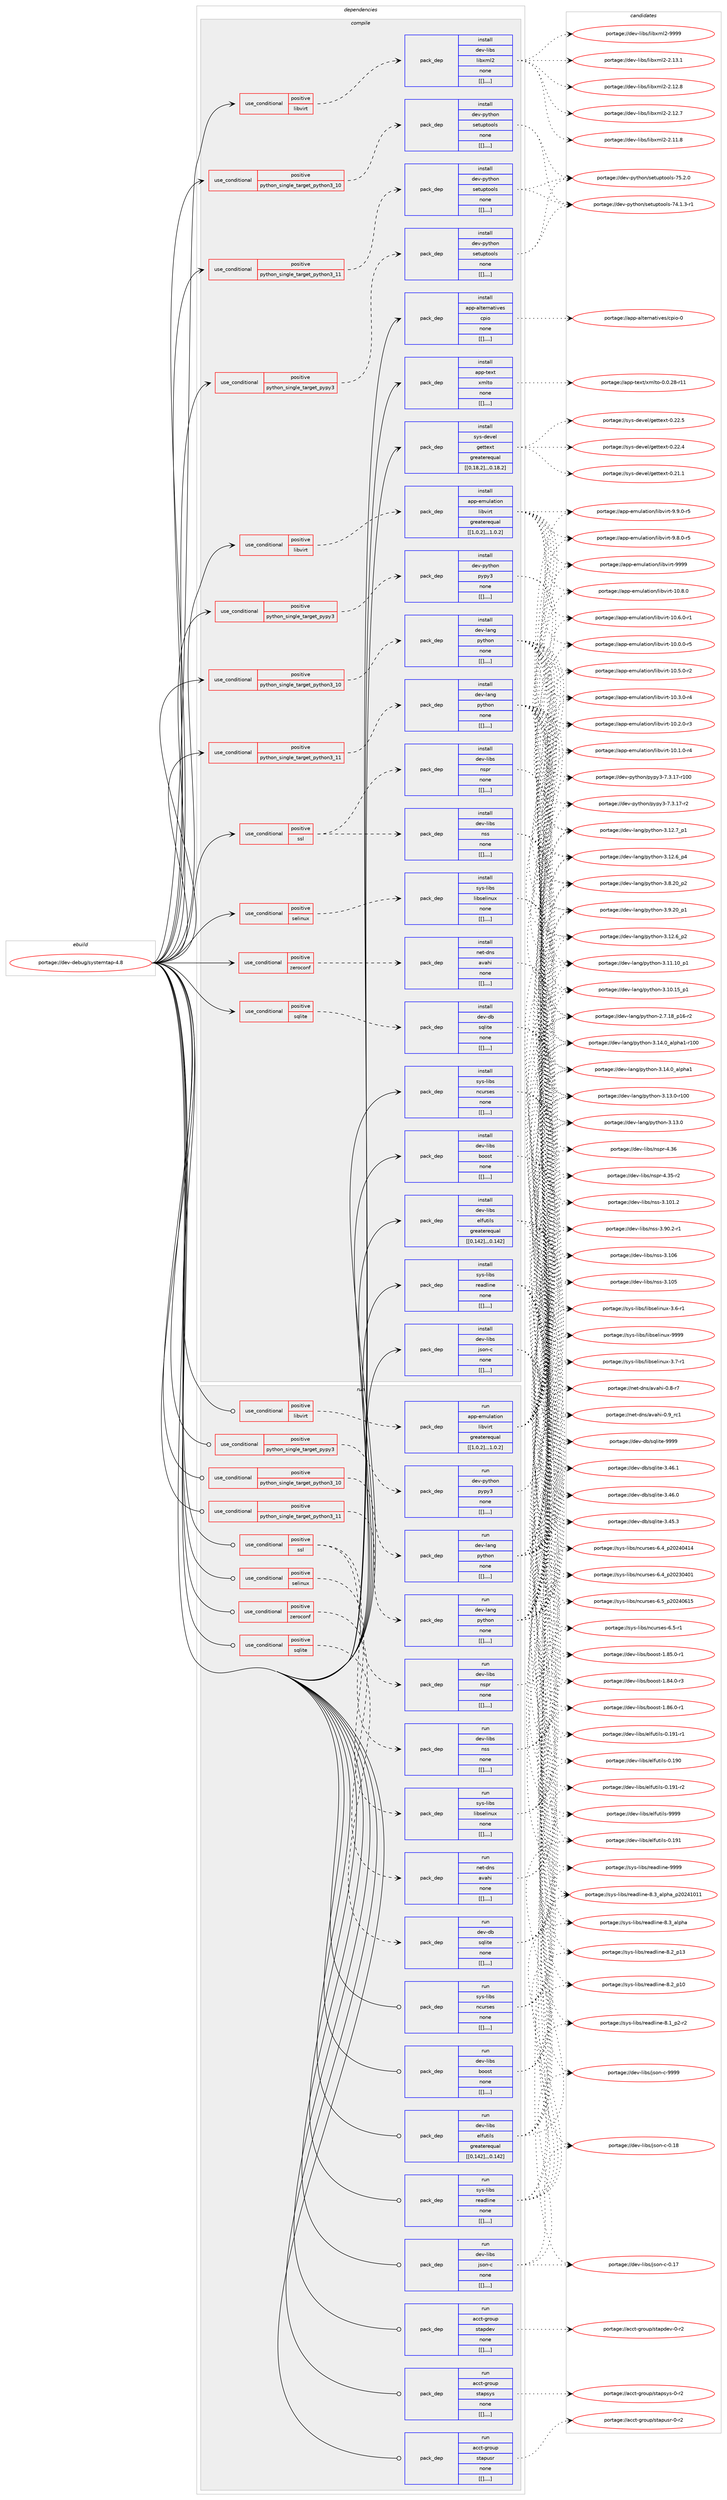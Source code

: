 digraph prolog {

# *************
# Graph options
# *************

newrank=true;
concentrate=true;
compound=true;
graph [rankdir=LR,fontname=Helvetica,fontsize=10,ranksep=1.5];#, ranksep=2.5, nodesep=0.2];
edge  [arrowhead=vee];
node  [fontname=Helvetica,fontsize=10];

# **********
# The ebuild
# **********

subgraph cluster_leftcol {
color=gray;
label=<<i>ebuild</i>>;
id [label="portage://dev-debug/systemtap-4.8", color=red, width=4, href="../dev-debug/systemtap-4.8.svg"];
}

# ****************
# The dependencies
# ****************

subgraph cluster_midcol {
color=gray;
label=<<i>dependencies</i>>;
subgraph cluster_compile {
fillcolor="#eeeeee";
style=filled;
label=<<i>compile</i>>;
subgraph cond20914 {
dependency76376 [label=<<TABLE BORDER="0" CELLBORDER="1" CELLSPACING="0" CELLPADDING="4"><TR><TD ROWSPAN="3" CELLPADDING="10">use_conditional</TD></TR><TR><TD>positive</TD></TR><TR><TD>libvirt</TD></TR></TABLE>>, shape=none, color=red];
subgraph pack54448 {
dependency76399 [label=<<TABLE BORDER="0" CELLBORDER="1" CELLSPACING="0" CELLPADDING="4" WIDTH="220"><TR><TD ROWSPAN="6" CELLPADDING="30">pack_dep</TD></TR><TR><TD WIDTH="110">install</TD></TR><TR><TD>app-emulation</TD></TR><TR><TD>libvirt</TD></TR><TR><TD>greaterequal</TD></TR><TR><TD>[[1,0,2],,,1.0.2]</TD></TR></TABLE>>, shape=none, color=blue];
}
dependency76376:e -> dependency76399:w [weight=20,style="dashed",arrowhead="vee"];
}
id:e -> dependency76376:w [weight=20,style="solid",arrowhead="vee"];
subgraph cond20966 {
dependency76503 [label=<<TABLE BORDER="0" CELLBORDER="1" CELLSPACING="0" CELLPADDING="4"><TR><TD ROWSPAN="3" CELLPADDING="10">use_conditional</TD></TR><TR><TD>positive</TD></TR><TR><TD>libvirt</TD></TR></TABLE>>, shape=none, color=red];
subgraph pack54519 {
dependency76551 [label=<<TABLE BORDER="0" CELLBORDER="1" CELLSPACING="0" CELLPADDING="4" WIDTH="220"><TR><TD ROWSPAN="6" CELLPADDING="30">pack_dep</TD></TR><TR><TD WIDTH="110">install</TD></TR><TR><TD>dev-libs</TD></TR><TR><TD>libxml2</TD></TR><TR><TD>none</TD></TR><TR><TD>[[],,,,]</TD></TR></TABLE>>, shape=none, color=blue];
}
dependency76503:e -> dependency76551:w [weight=20,style="dashed",arrowhead="vee"];
}
id:e -> dependency76503:w [weight=20,style="solid",arrowhead="vee"];
subgraph cond20994 {
dependency76612 [label=<<TABLE BORDER="0" CELLBORDER="1" CELLSPACING="0" CELLPADDING="4"><TR><TD ROWSPAN="3" CELLPADDING="10">use_conditional</TD></TR><TR><TD>positive</TD></TR><TR><TD>python_single_target_pypy3</TD></TR></TABLE>>, shape=none, color=red];
subgraph pack54612 {
dependency76670 [label=<<TABLE BORDER="0" CELLBORDER="1" CELLSPACING="0" CELLPADDING="4" WIDTH="220"><TR><TD ROWSPAN="6" CELLPADDING="30">pack_dep</TD></TR><TR><TD WIDTH="110">install</TD></TR><TR><TD>dev-python</TD></TR><TR><TD>pypy3</TD></TR><TR><TD>none</TD></TR><TR><TD>[[],,,,]</TD></TR></TABLE>>, shape=none, color=blue];
}
dependency76612:e -> dependency76670:w [weight=20,style="dashed",arrowhead="vee"];
}
id:e -> dependency76612:w [weight=20,style="solid",arrowhead="vee"];
subgraph cond21034 {
dependency76708 [label=<<TABLE BORDER="0" CELLBORDER="1" CELLSPACING="0" CELLPADDING="4"><TR><TD ROWSPAN="3" CELLPADDING="10">use_conditional</TD></TR><TR><TD>positive</TD></TR><TR><TD>python_single_target_pypy3</TD></TR></TABLE>>, shape=none, color=red];
subgraph pack54680 {
dependency76774 [label=<<TABLE BORDER="0" CELLBORDER="1" CELLSPACING="0" CELLPADDING="4" WIDTH="220"><TR><TD ROWSPAN="6" CELLPADDING="30">pack_dep</TD></TR><TR><TD WIDTH="110">install</TD></TR><TR><TD>dev-python</TD></TR><TR><TD>setuptools</TD></TR><TR><TD>none</TD></TR><TR><TD>[[],,,,]</TD></TR></TABLE>>, shape=none, color=blue];
}
dependency76708:e -> dependency76774:w [weight=20,style="dashed",arrowhead="vee"];
}
id:e -> dependency76708:w [weight=20,style="solid",arrowhead="vee"];
subgraph cond21065 {
dependency76792 [label=<<TABLE BORDER="0" CELLBORDER="1" CELLSPACING="0" CELLPADDING="4"><TR><TD ROWSPAN="3" CELLPADDING="10">use_conditional</TD></TR><TR><TD>positive</TD></TR><TR><TD>python_single_target_python3_10</TD></TR></TABLE>>, shape=none, color=red];
subgraph pack54702 {
dependency76797 [label=<<TABLE BORDER="0" CELLBORDER="1" CELLSPACING="0" CELLPADDING="4" WIDTH="220"><TR><TD ROWSPAN="6" CELLPADDING="30">pack_dep</TD></TR><TR><TD WIDTH="110">install</TD></TR><TR><TD>dev-lang</TD></TR><TR><TD>python</TD></TR><TR><TD>none</TD></TR><TR><TD>[[],,,,]</TD></TR></TABLE>>, shape=none, color=blue];
}
dependency76792:e -> dependency76797:w [weight=20,style="dashed",arrowhead="vee"];
}
id:e -> dependency76792:w [weight=20,style="solid",arrowhead="vee"];
subgraph cond21073 {
dependency76800 [label=<<TABLE BORDER="0" CELLBORDER="1" CELLSPACING="0" CELLPADDING="4"><TR><TD ROWSPAN="3" CELLPADDING="10">use_conditional</TD></TR><TR><TD>positive</TD></TR><TR><TD>python_single_target_python3_10</TD></TR></TABLE>>, shape=none, color=red];
subgraph pack54710 {
dependency76804 [label=<<TABLE BORDER="0" CELLBORDER="1" CELLSPACING="0" CELLPADDING="4" WIDTH="220"><TR><TD ROWSPAN="6" CELLPADDING="30">pack_dep</TD></TR><TR><TD WIDTH="110">install</TD></TR><TR><TD>dev-python</TD></TR><TR><TD>setuptools</TD></TR><TR><TD>none</TD></TR><TR><TD>[[],,,,]</TD></TR></TABLE>>, shape=none, color=blue];
}
dependency76800:e -> dependency76804:w [weight=20,style="dashed",arrowhead="vee"];
}
id:e -> dependency76800:w [weight=20,style="solid",arrowhead="vee"];
subgraph cond21076 {
dependency76834 [label=<<TABLE BORDER="0" CELLBORDER="1" CELLSPACING="0" CELLPADDING="4"><TR><TD ROWSPAN="3" CELLPADDING="10">use_conditional</TD></TR><TR><TD>positive</TD></TR><TR><TD>python_single_target_python3_11</TD></TR></TABLE>>, shape=none, color=red];
subgraph pack54749 {
dependency76869 [label=<<TABLE BORDER="0" CELLBORDER="1" CELLSPACING="0" CELLPADDING="4" WIDTH="220"><TR><TD ROWSPAN="6" CELLPADDING="30">pack_dep</TD></TR><TR><TD WIDTH="110">install</TD></TR><TR><TD>dev-lang</TD></TR><TR><TD>python</TD></TR><TR><TD>none</TD></TR><TR><TD>[[],,,,]</TD></TR></TABLE>>, shape=none, color=blue];
}
dependency76834:e -> dependency76869:w [weight=20,style="dashed",arrowhead="vee"];
}
id:e -> dependency76834:w [weight=20,style="solid",arrowhead="vee"];
subgraph cond21096 {
dependency76918 [label=<<TABLE BORDER="0" CELLBORDER="1" CELLSPACING="0" CELLPADDING="4"><TR><TD ROWSPAN="3" CELLPADDING="10">use_conditional</TD></TR><TR><TD>positive</TD></TR><TR><TD>python_single_target_python3_11</TD></TR></TABLE>>, shape=none, color=red];
subgraph pack54803 {
dependency76974 [label=<<TABLE BORDER="0" CELLBORDER="1" CELLSPACING="0" CELLPADDING="4" WIDTH="220"><TR><TD ROWSPAN="6" CELLPADDING="30">pack_dep</TD></TR><TR><TD WIDTH="110">install</TD></TR><TR><TD>dev-python</TD></TR><TR><TD>setuptools</TD></TR><TR><TD>none</TD></TR><TR><TD>[[],,,,]</TD></TR></TABLE>>, shape=none, color=blue];
}
dependency76918:e -> dependency76974:w [weight=20,style="dashed",arrowhead="vee"];
}
id:e -> dependency76918:w [weight=20,style="solid",arrowhead="vee"];
subgraph cond21112 {
dependency76978 [label=<<TABLE BORDER="0" CELLBORDER="1" CELLSPACING="0" CELLPADDING="4"><TR><TD ROWSPAN="3" CELLPADDING="10">use_conditional</TD></TR><TR><TD>positive</TD></TR><TR><TD>selinux</TD></TR></TABLE>>, shape=none, color=red];
subgraph pack54861 {
dependency77000 [label=<<TABLE BORDER="0" CELLBORDER="1" CELLSPACING="0" CELLPADDING="4" WIDTH="220"><TR><TD ROWSPAN="6" CELLPADDING="30">pack_dep</TD></TR><TR><TD WIDTH="110">install</TD></TR><TR><TD>sys-libs</TD></TR><TR><TD>libselinux</TD></TR><TR><TD>none</TD></TR><TR><TD>[[],,,,]</TD></TR></TABLE>>, shape=none, color=blue];
}
dependency76978:e -> dependency77000:w [weight=20,style="dashed",arrowhead="vee"];
}
id:e -> dependency76978:w [weight=20,style="solid",arrowhead="vee"];
subgraph cond21123 {
dependency77008 [label=<<TABLE BORDER="0" CELLBORDER="1" CELLSPACING="0" CELLPADDING="4"><TR><TD ROWSPAN="3" CELLPADDING="10">use_conditional</TD></TR><TR><TD>positive</TD></TR><TR><TD>sqlite</TD></TR></TABLE>>, shape=none, color=red];
subgraph pack54869 {
dependency77039 [label=<<TABLE BORDER="0" CELLBORDER="1" CELLSPACING="0" CELLPADDING="4" WIDTH="220"><TR><TD ROWSPAN="6" CELLPADDING="30">pack_dep</TD></TR><TR><TD WIDTH="110">install</TD></TR><TR><TD>dev-db</TD></TR><TR><TD>sqlite</TD></TR><TR><TD>none</TD></TR><TR><TD>[[],,,,]</TD></TR></TABLE>>, shape=none, color=blue];
}
dependency77008:e -> dependency77039:w [weight=20,style="dashed",arrowhead="vee"];
}
id:e -> dependency77008:w [weight=20,style="solid",arrowhead="vee"];
subgraph cond21145 {
dependency77119 [label=<<TABLE BORDER="0" CELLBORDER="1" CELLSPACING="0" CELLPADDING="4"><TR><TD ROWSPAN="3" CELLPADDING="10">use_conditional</TD></TR><TR><TD>positive</TD></TR><TR><TD>ssl</TD></TR></TABLE>>, shape=none, color=red];
subgraph pack54988 {
dependency77178 [label=<<TABLE BORDER="0" CELLBORDER="1" CELLSPACING="0" CELLPADDING="4" WIDTH="220"><TR><TD ROWSPAN="6" CELLPADDING="30">pack_dep</TD></TR><TR><TD WIDTH="110">install</TD></TR><TR><TD>dev-libs</TD></TR><TR><TD>nspr</TD></TR><TR><TD>none</TD></TR><TR><TD>[[],,,,]</TD></TR></TABLE>>, shape=none, color=blue];
}
dependency77119:e -> dependency77178:w [weight=20,style="dashed",arrowhead="vee"];
subgraph pack54997 {
dependency77186 [label=<<TABLE BORDER="0" CELLBORDER="1" CELLSPACING="0" CELLPADDING="4" WIDTH="220"><TR><TD ROWSPAN="6" CELLPADDING="30">pack_dep</TD></TR><TR><TD WIDTH="110">install</TD></TR><TR><TD>dev-libs</TD></TR><TR><TD>nss</TD></TR><TR><TD>none</TD></TR><TR><TD>[[],,,,]</TD></TR></TABLE>>, shape=none, color=blue];
}
dependency77119:e -> dependency77186:w [weight=20,style="dashed",arrowhead="vee"];
}
id:e -> dependency77119:w [weight=20,style="solid",arrowhead="vee"];
subgraph cond21164 {
dependency77189 [label=<<TABLE BORDER="0" CELLBORDER="1" CELLSPACING="0" CELLPADDING="4"><TR><TD ROWSPAN="3" CELLPADDING="10">use_conditional</TD></TR><TR><TD>positive</TD></TR><TR><TD>zeroconf</TD></TR></TABLE>>, shape=none, color=red];
subgraph pack55011 {
dependency77201 [label=<<TABLE BORDER="0" CELLBORDER="1" CELLSPACING="0" CELLPADDING="4" WIDTH="220"><TR><TD ROWSPAN="6" CELLPADDING="30">pack_dep</TD></TR><TR><TD WIDTH="110">install</TD></TR><TR><TD>net-dns</TD></TR><TR><TD>avahi</TD></TR><TR><TD>none</TD></TR><TR><TD>[[],,,,]</TD></TR></TABLE>>, shape=none, color=blue];
}
dependency77189:e -> dependency77201:w [weight=20,style="dashed",arrowhead="vee"];
}
id:e -> dependency77189:w [weight=20,style="solid",arrowhead="vee"];
subgraph pack55023 {
dependency77216 [label=<<TABLE BORDER="0" CELLBORDER="1" CELLSPACING="0" CELLPADDING="4" WIDTH="220"><TR><TD ROWSPAN="6" CELLPADDING="30">pack_dep</TD></TR><TR><TD WIDTH="110">install</TD></TR><TR><TD>app-alternatives</TD></TR><TR><TD>cpio</TD></TR><TR><TD>none</TD></TR><TR><TD>[[],,,,]</TD></TR></TABLE>>, shape=none, color=blue];
}
id:e -> dependency77216:w [weight=20,style="solid",arrowhead="vee"];
subgraph pack55065 {
dependency77276 [label=<<TABLE BORDER="0" CELLBORDER="1" CELLSPACING="0" CELLPADDING="4" WIDTH="220"><TR><TD ROWSPAN="6" CELLPADDING="30">pack_dep</TD></TR><TR><TD WIDTH="110">install</TD></TR><TR><TD>app-text</TD></TR><TR><TD>xmlto</TD></TR><TR><TD>none</TD></TR><TR><TD>[[],,,,]</TD></TR></TABLE>>, shape=none, color=blue];
}
id:e -> dependency77276:w [weight=20,style="solid",arrowhead="vee"];
subgraph pack55099 {
dependency77297 [label=<<TABLE BORDER="0" CELLBORDER="1" CELLSPACING="0" CELLPADDING="4" WIDTH="220"><TR><TD ROWSPAN="6" CELLPADDING="30">pack_dep</TD></TR><TR><TD WIDTH="110">install</TD></TR><TR><TD>dev-libs</TD></TR><TR><TD>boost</TD></TR><TR><TD>none</TD></TR><TR><TD>[[],,,,]</TD></TR></TABLE>>, shape=none, color=blue];
}
id:e -> dependency77297:w [weight=20,style="solid",arrowhead="vee"];
subgraph pack55102 {
dependency77302 [label=<<TABLE BORDER="0" CELLBORDER="1" CELLSPACING="0" CELLPADDING="4" WIDTH="220"><TR><TD ROWSPAN="6" CELLPADDING="30">pack_dep</TD></TR><TR><TD WIDTH="110">install</TD></TR><TR><TD>dev-libs</TD></TR><TR><TD>elfutils</TD></TR><TR><TD>greaterequal</TD></TR><TR><TD>[[0,142],,,0.142]</TD></TR></TABLE>>, shape=none, color=blue];
}
id:e -> dependency77302:w [weight=20,style="solid",arrowhead="vee"];
subgraph pack55111 {
dependency77329 [label=<<TABLE BORDER="0" CELLBORDER="1" CELLSPACING="0" CELLPADDING="4" WIDTH="220"><TR><TD ROWSPAN="6" CELLPADDING="30">pack_dep</TD></TR><TR><TD WIDTH="110">install</TD></TR><TR><TD>dev-libs</TD></TR><TR><TD>json-c</TD></TR><TR><TD>none</TD></TR><TR><TD>[[],,,,]</TD></TR></TABLE>>, shape=none, color=blue];
}
id:e -> dependency77329:w [weight=20,style="solid",arrowhead="vee"];
subgraph pack55124 {
dependency77333 [label=<<TABLE BORDER="0" CELLBORDER="1" CELLSPACING="0" CELLPADDING="4" WIDTH="220"><TR><TD ROWSPAN="6" CELLPADDING="30">pack_dep</TD></TR><TR><TD WIDTH="110">install</TD></TR><TR><TD>sys-devel</TD></TR><TR><TD>gettext</TD></TR><TR><TD>greaterequal</TD></TR><TR><TD>[[0,18,2],,,0.18.2]</TD></TR></TABLE>>, shape=none, color=blue];
}
id:e -> dependency77333:w [weight=20,style="solid",arrowhead="vee"];
subgraph pack55157 {
dependency77383 [label=<<TABLE BORDER="0" CELLBORDER="1" CELLSPACING="0" CELLPADDING="4" WIDTH="220"><TR><TD ROWSPAN="6" CELLPADDING="30">pack_dep</TD></TR><TR><TD WIDTH="110">install</TD></TR><TR><TD>sys-libs</TD></TR><TR><TD>ncurses</TD></TR><TR><TD>none</TD></TR><TR><TD>[[],,,,]</TD></TR></TABLE>>, shape=none, color=blue];
}
id:e -> dependency77383:w [weight=20,style="solid",arrowhead="vee"];
subgraph pack55190 {
dependency77427 [label=<<TABLE BORDER="0" CELLBORDER="1" CELLSPACING="0" CELLPADDING="4" WIDTH="220"><TR><TD ROWSPAN="6" CELLPADDING="30">pack_dep</TD></TR><TR><TD WIDTH="110">install</TD></TR><TR><TD>sys-libs</TD></TR><TR><TD>readline</TD></TR><TR><TD>none</TD></TR><TR><TD>[[],,,,]</TD></TR></TABLE>>, shape=none, color=blue];
}
id:e -> dependency77427:w [weight=20,style="solid",arrowhead="vee"];
}
subgraph cluster_compileandrun {
fillcolor="#eeeeee";
style=filled;
label=<<i>compile and run</i>>;
}
subgraph cluster_run {
fillcolor="#eeeeee";
style=filled;
label=<<i>run</i>>;
subgraph cond21211 {
dependency77433 [label=<<TABLE BORDER="0" CELLBORDER="1" CELLSPACING="0" CELLPADDING="4"><TR><TD ROWSPAN="3" CELLPADDING="10">use_conditional</TD></TR><TR><TD>positive</TD></TR><TR><TD>libvirt</TD></TR></TABLE>>, shape=none, color=red];
subgraph pack55210 {
dependency77453 [label=<<TABLE BORDER="0" CELLBORDER="1" CELLSPACING="0" CELLPADDING="4" WIDTH="220"><TR><TD ROWSPAN="6" CELLPADDING="30">pack_dep</TD></TR><TR><TD WIDTH="110">run</TD></TR><TR><TD>app-emulation</TD></TR><TR><TD>libvirt</TD></TR><TR><TD>greaterequal</TD></TR><TR><TD>[[1,0,2],,,1.0.2]</TD></TR></TABLE>>, shape=none, color=blue];
}
dependency77433:e -> dependency77453:w [weight=20,style="dashed",arrowhead="vee"];
}
id:e -> dependency77433:w [weight=20,style="solid",arrowhead="odot"];
subgraph cond21232 {
dependency77531 [label=<<TABLE BORDER="0" CELLBORDER="1" CELLSPACING="0" CELLPADDING="4"><TR><TD ROWSPAN="3" CELLPADDING="10">use_conditional</TD></TR><TR><TD>positive</TD></TR><TR><TD>python_single_target_pypy3</TD></TR></TABLE>>, shape=none, color=red];
subgraph pack55276 {
dependency77544 [label=<<TABLE BORDER="0" CELLBORDER="1" CELLSPACING="0" CELLPADDING="4" WIDTH="220"><TR><TD ROWSPAN="6" CELLPADDING="30">pack_dep</TD></TR><TR><TD WIDTH="110">run</TD></TR><TR><TD>dev-python</TD></TR><TR><TD>pypy3</TD></TR><TR><TD>none</TD></TR><TR><TD>[[],,,,]</TD></TR></TABLE>>, shape=none, color=blue];
}
dependency77531:e -> dependency77544:w [weight=20,style="dashed",arrowhead="vee"];
}
id:e -> dependency77531:w [weight=20,style="solid",arrowhead="odot"];
subgraph cond21252 {
dependency77579 [label=<<TABLE BORDER="0" CELLBORDER="1" CELLSPACING="0" CELLPADDING="4"><TR><TD ROWSPAN="3" CELLPADDING="10">use_conditional</TD></TR><TR><TD>positive</TD></TR><TR><TD>python_single_target_python3_10</TD></TR></TABLE>>, shape=none, color=red];
subgraph pack55302 {
dependency77593 [label=<<TABLE BORDER="0" CELLBORDER="1" CELLSPACING="0" CELLPADDING="4" WIDTH="220"><TR><TD ROWSPAN="6" CELLPADDING="30">pack_dep</TD></TR><TR><TD WIDTH="110">run</TD></TR><TR><TD>dev-lang</TD></TR><TR><TD>python</TD></TR><TR><TD>none</TD></TR><TR><TD>[[],,,,]</TD></TR></TABLE>>, shape=none, color=blue];
}
dependency77579:e -> dependency77593:w [weight=20,style="dashed",arrowhead="vee"];
}
id:e -> dependency77579:w [weight=20,style="solid",arrowhead="odot"];
subgraph cond21260 {
dependency77648 [label=<<TABLE BORDER="0" CELLBORDER="1" CELLSPACING="0" CELLPADDING="4"><TR><TD ROWSPAN="3" CELLPADDING="10">use_conditional</TD></TR><TR><TD>positive</TD></TR><TR><TD>python_single_target_python3_11</TD></TR></TABLE>>, shape=none, color=red];
subgraph pack55351 {
dependency77652 [label=<<TABLE BORDER="0" CELLBORDER="1" CELLSPACING="0" CELLPADDING="4" WIDTH="220"><TR><TD ROWSPAN="6" CELLPADDING="30">pack_dep</TD></TR><TR><TD WIDTH="110">run</TD></TR><TR><TD>dev-lang</TD></TR><TR><TD>python</TD></TR><TR><TD>none</TD></TR><TR><TD>[[],,,,]</TD></TR></TABLE>>, shape=none, color=blue];
}
dependency77648:e -> dependency77652:w [weight=20,style="dashed",arrowhead="vee"];
}
id:e -> dependency77648:w [weight=20,style="solid",arrowhead="odot"];
subgraph cond21289 {
dependency77669 [label=<<TABLE BORDER="0" CELLBORDER="1" CELLSPACING="0" CELLPADDING="4"><TR><TD ROWSPAN="3" CELLPADDING="10">use_conditional</TD></TR><TR><TD>positive</TD></TR><TR><TD>selinux</TD></TR></TABLE>>, shape=none, color=red];
subgraph pack55406 {
dependency77746 [label=<<TABLE BORDER="0" CELLBORDER="1" CELLSPACING="0" CELLPADDING="4" WIDTH="220"><TR><TD ROWSPAN="6" CELLPADDING="30">pack_dep</TD></TR><TR><TD WIDTH="110">run</TD></TR><TR><TD>sys-libs</TD></TR><TR><TD>libselinux</TD></TR><TR><TD>none</TD></TR><TR><TD>[[],,,,]</TD></TR></TABLE>>, shape=none, color=blue];
}
dependency77669:e -> dependency77746:w [weight=20,style="dashed",arrowhead="vee"];
}
id:e -> dependency77669:w [weight=20,style="solid",arrowhead="odot"];
subgraph cond21318 {
dependency77773 [label=<<TABLE BORDER="0" CELLBORDER="1" CELLSPACING="0" CELLPADDING="4"><TR><TD ROWSPAN="3" CELLPADDING="10">use_conditional</TD></TR><TR><TD>positive</TD></TR><TR><TD>sqlite</TD></TR></TABLE>>, shape=none, color=red];
subgraph pack55435 {
dependency77866 [label=<<TABLE BORDER="0" CELLBORDER="1" CELLSPACING="0" CELLPADDING="4" WIDTH="220"><TR><TD ROWSPAN="6" CELLPADDING="30">pack_dep</TD></TR><TR><TD WIDTH="110">run</TD></TR><TR><TD>dev-db</TD></TR><TR><TD>sqlite</TD></TR><TR><TD>none</TD></TR><TR><TD>[[],,,,]</TD></TR></TABLE>>, shape=none, color=blue];
}
dependency77773:e -> dependency77866:w [weight=20,style="dashed",arrowhead="vee"];
}
id:e -> dependency77773:w [weight=20,style="solid",arrowhead="odot"];
subgraph cond21351 {
dependency77917 [label=<<TABLE BORDER="0" CELLBORDER="1" CELLSPACING="0" CELLPADDING="4"><TR><TD ROWSPAN="3" CELLPADDING="10">use_conditional</TD></TR><TR><TD>positive</TD></TR><TR><TD>ssl</TD></TR></TABLE>>, shape=none, color=red];
subgraph pack55543 {
dependency77920 [label=<<TABLE BORDER="0" CELLBORDER="1" CELLSPACING="0" CELLPADDING="4" WIDTH="220"><TR><TD ROWSPAN="6" CELLPADDING="30">pack_dep</TD></TR><TR><TD WIDTH="110">run</TD></TR><TR><TD>dev-libs</TD></TR><TR><TD>nspr</TD></TR><TR><TD>none</TD></TR><TR><TD>[[],,,,]</TD></TR></TABLE>>, shape=none, color=blue];
}
dependency77917:e -> dependency77920:w [weight=20,style="dashed",arrowhead="vee"];
subgraph pack55544 {
dependency77981 [label=<<TABLE BORDER="0" CELLBORDER="1" CELLSPACING="0" CELLPADDING="4" WIDTH="220"><TR><TD ROWSPAN="6" CELLPADDING="30">pack_dep</TD></TR><TR><TD WIDTH="110">run</TD></TR><TR><TD>dev-libs</TD></TR><TR><TD>nss</TD></TR><TR><TD>none</TD></TR><TR><TD>[[],,,,]</TD></TR></TABLE>>, shape=none, color=blue];
}
dependency77917:e -> dependency77981:w [weight=20,style="dashed",arrowhead="vee"];
}
id:e -> dependency77917:w [weight=20,style="solid",arrowhead="odot"];
subgraph cond21381 {
dependency78011 [label=<<TABLE BORDER="0" CELLBORDER="1" CELLSPACING="0" CELLPADDING="4"><TR><TD ROWSPAN="3" CELLPADDING="10">use_conditional</TD></TR><TR><TD>positive</TD></TR><TR><TD>zeroconf</TD></TR></TABLE>>, shape=none, color=red];
subgraph pack55604 {
dependency78013 [label=<<TABLE BORDER="0" CELLBORDER="1" CELLSPACING="0" CELLPADDING="4" WIDTH="220"><TR><TD ROWSPAN="6" CELLPADDING="30">pack_dep</TD></TR><TR><TD WIDTH="110">run</TD></TR><TR><TD>net-dns</TD></TR><TR><TD>avahi</TD></TR><TR><TD>none</TD></TR><TR><TD>[[],,,,]</TD></TR></TABLE>>, shape=none, color=blue];
}
dependency78011:e -> dependency78013:w [weight=20,style="dashed",arrowhead="vee"];
}
id:e -> dependency78011:w [weight=20,style="solid",arrowhead="odot"];
subgraph pack55687 {
dependency78134 [label=<<TABLE BORDER="0" CELLBORDER="1" CELLSPACING="0" CELLPADDING="4" WIDTH="220"><TR><TD ROWSPAN="6" CELLPADDING="30">pack_dep</TD></TR><TR><TD WIDTH="110">run</TD></TR><TR><TD>acct-group</TD></TR><TR><TD>stapdev</TD></TR><TR><TD>none</TD></TR><TR><TD>[[],,,,]</TD></TR></TABLE>>, shape=none, color=blue];
}
id:e -> dependency78134:w [weight=20,style="solid",arrowhead="odot"];
subgraph pack55731 {
dependency78202 [label=<<TABLE BORDER="0" CELLBORDER="1" CELLSPACING="0" CELLPADDING="4" WIDTH="220"><TR><TD ROWSPAN="6" CELLPADDING="30">pack_dep</TD></TR><TR><TD WIDTH="110">run</TD></TR><TR><TD>acct-group</TD></TR><TR><TD>stapsys</TD></TR><TR><TD>none</TD></TR><TR><TD>[[],,,,]</TD></TR></TABLE>>, shape=none, color=blue];
}
id:e -> dependency78202:w [weight=20,style="solid",arrowhead="odot"];
subgraph pack55775 {
dependency78244 [label=<<TABLE BORDER="0" CELLBORDER="1" CELLSPACING="0" CELLPADDING="4" WIDTH="220"><TR><TD ROWSPAN="6" CELLPADDING="30">pack_dep</TD></TR><TR><TD WIDTH="110">run</TD></TR><TR><TD>acct-group</TD></TR><TR><TD>stapusr</TD></TR><TR><TD>none</TD></TR><TR><TD>[[],,,,]</TD></TR></TABLE>>, shape=none, color=blue];
}
id:e -> dependency78244:w [weight=20,style="solid",arrowhead="odot"];
subgraph pack55799 {
dependency78262 [label=<<TABLE BORDER="0" CELLBORDER="1" CELLSPACING="0" CELLPADDING="4" WIDTH="220"><TR><TD ROWSPAN="6" CELLPADDING="30">pack_dep</TD></TR><TR><TD WIDTH="110">run</TD></TR><TR><TD>dev-libs</TD></TR><TR><TD>boost</TD></TR><TR><TD>none</TD></TR><TR><TD>[[],,,,]</TD></TR></TABLE>>, shape=none, color=blue];
}
id:e -> dependency78262:w [weight=20,style="solid",arrowhead="odot"];
subgraph pack55813 {
dependency78276 [label=<<TABLE BORDER="0" CELLBORDER="1" CELLSPACING="0" CELLPADDING="4" WIDTH="220"><TR><TD ROWSPAN="6" CELLPADDING="30">pack_dep</TD></TR><TR><TD WIDTH="110">run</TD></TR><TR><TD>dev-libs</TD></TR><TR><TD>elfutils</TD></TR><TR><TD>greaterequal</TD></TR><TR><TD>[[0,142],,,0.142]</TD></TR></TABLE>>, shape=none, color=blue];
}
id:e -> dependency78276:w [weight=20,style="solid",arrowhead="odot"];
subgraph pack55922 {
dependency78396 [label=<<TABLE BORDER="0" CELLBORDER="1" CELLSPACING="0" CELLPADDING="4" WIDTH="220"><TR><TD ROWSPAN="6" CELLPADDING="30">pack_dep</TD></TR><TR><TD WIDTH="110">run</TD></TR><TR><TD>dev-libs</TD></TR><TR><TD>json-c</TD></TR><TR><TD>none</TD></TR><TR><TD>[[],,,,]</TD></TR></TABLE>>, shape=none, color=blue];
}
id:e -> dependency78396:w [weight=20,style="solid",arrowhead="odot"];
subgraph pack55935 {
dependency78414 [label=<<TABLE BORDER="0" CELLBORDER="1" CELLSPACING="0" CELLPADDING="4" WIDTH="220"><TR><TD ROWSPAN="6" CELLPADDING="30">pack_dep</TD></TR><TR><TD WIDTH="110">run</TD></TR><TR><TD>sys-libs</TD></TR><TR><TD>ncurses</TD></TR><TR><TD>none</TD></TR><TR><TD>[[],,,,]</TD></TR></TABLE>>, shape=none, color=blue];
}
id:e -> dependency78414:w [weight=20,style="solid",arrowhead="odot"];
subgraph pack55952 {
dependency78439 [label=<<TABLE BORDER="0" CELLBORDER="1" CELLSPACING="0" CELLPADDING="4" WIDTH="220"><TR><TD ROWSPAN="6" CELLPADDING="30">pack_dep</TD></TR><TR><TD WIDTH="110">run</TD></TR><TR><TD>sys-libs</TD></TR><TR><TD>readline</TD></TR><TR><TD>none</TD></TR><TR><TD>[[],,,,]</TD></TR></TABLE>>, shape=none, color=blue];
}
id:e -> dependency78439:w [weight=20,style="solid",arrowhead="odot"];
}
}

# **************
# The candidates
# **************

subgraph cluster_choices {
rank=same;
color=gray;
label=<<i>candidates</i>>;

subgraph choice55324 {
color=black;
nodesep=1;
choice97112112451011091171089711610511111047108105981181051141164557575757 [label="portage://app-emulation/libvirt-9999", color=red, width=4,href="../app-emulation/libvirt-9999.svg"];
choice971121124510110911710897116105111110471081059811810511411645494846564648 [label="portage://app-emulation/libvirt-10.8.0", color=red, width=4,href="../app-emulation/libvirt-10.8.0.svg"];
choice9711211245101109117108971161051111104710810598118105114116454948465446484511449 [label="portage://app-emulation/libvirt-10.6.0-r1", color=red, width=4,href="../app-emulation/libvirt-10.6.0-r1.svg"];
choice9711211245101109117108971161051111104710810598118105114116454948465346484511450 [label="portage://app-emulation/libvirt-10.5.0-r2", color=red, width=4,href="../app-emulation/libvirt-10.5.0-r2.svg"];
choice9711211245101109117108971161051111104710810598118105114116454948465146484511452 [label="portage://app-emulation/libvirt-10.3.0-r4", color=red, width=4,href="../app-emulation/libvirt-10.3.0-r4.svg"];
choice9711211245101109117108971161051111104710810598118105114116454948465046484511451 [label="portage://app-emulation/libvirt-10.2.0-r3", color=red, width=4,href="../app-emulation/libvirt-10.2.0-r3.svg"];
choice9711211245101109117108971161051111104710810598118105114116454948464946484511452 [label="portage://app-emulation/libvirt-10.1.0-r4", color=red, width=4,href="../app-emulation/libvirt-10.1.0-r4.svg"];
choice9711211245101109117108971161051111104710810598118105114116454948464846484511453 [label="portage://app-emulation/libvirt-10.0.0-r5", color=red, width=4,href="../app-emulation/libvirt-10.0.0-r5.svg"];
choice97112112451011091171089711610511111047108105981181051141164557465746484511453 [label="portage://app-emulation/libvirt-9.9.0-r5", color=red, width=4,href="../app-emulation/libvirt-9.9.0-r5.svg"];
choice97112112451011091171089711610511111047108105981181051141164557465646484511453 [label="portage://app-emulation/libvirt-9.8.0-r5", color=red, width=4,href="../app-emulation/libvirt-9.8.0-r5.svg"];
dependency76399:e -> choice97112112451011091171089711610511111047108105981181051141164557575757:w [style=dotted,weight="100"];
dependency76399:e -> choice971121124510110911710897116105111110471081059811810511411645494846564648:w [style=dotted,weight="100"];
dependency76399:e -> choice9711211245101109117108971161051111104710810598118105114116454948465446484511449:w [style=dotted,weight="100"];
dependency76399:e -> choice9711211245101109117108971161051111104710810598118105114116454948465346484511450:w [style=dotted,weight="100"];
dependency76399:e -> choice9711211245101109117108971161051111104710810598118105114116454948465146484511452:w [style=dotted,weight="100"];
dependency76399:e -> choice9711211245101109117108971161051111104710810598118105114116454948465046484511451:w [style=dotted,weight="100"];
dependency76399:e -> choice9711211245101109117108971161051111104710810598118105114116454948464946484511452:w [style=dotted,weight="100"];
dependency76399:e -> choice9711211245101109117108971161051111104710810598118105114116454948464846484511453:w [style=dotted,weight="100"];
dependency76399:e -> choice97112112451011091171089711610511111047108105981181051141164557465746484511453:w [style=dotted,weight="100"];
dependency76399:e -> choice97112112451011091171089711610511111047108105981181051141164557465646484511453:w [style=dotted,weight="100"];
}
subgraph choice55368 {
color=black;
nodesep=1;
choice10010111845108105981154710810598120109108504557575757 [label="portage://dev-libs/libxml2-9999", color=red, width=4,href="../dev-libs/libxml2-9999.svg"];
choice100101118451081059811547108105981201091085045504649514649 [label="portage://dev-libs/libxml2-2.13.1", color=red, width=4,href="../dev-libs/libxml2-2.13.1.svg"];
choice100101118451081059811547108105981201091085045504649504656 [label="portage://dev-libs/libxml2-2.12.8", color=red, width=4,href="../dev-libs/libxml2-2.12.8.svg"];
choice100101118451081059811547108105981201091085045504649504655 [label="portage://dev-libs/libxml2-2.12.7", color=red, width=4,href="../dev-libs/libxml2-2.12.7.svg"];
choice100101118451081059811547108105981201091085045504649494656 [label="portage://dev-libs/libxml2-2.11.8", color=red, width=4,href="../dev-libs/libxml2-2.11.8.svg"];
dependency76551:e -> choice10010111845108105981154710810598120109108504557575757:w [style=dotted,weight="100"];
dependency76551:e -> choice100101118451081059811547108105981201091085045504649514649:w [style=dotted,weight="100"];
dependency76551:e -> choice100101118451081059811547108105981201091085045504649504656:w [style=dotted,weight="100"];
dependency76551:e -> choice100101118451081059811547108105981201091085045504649504655:w [style=dotted,weight="100"];
dependency76551:e -> choice100101118451081059811547108105981201091085045504649494656:w [style=dotted,weight="100"];
}
subgraph choice55399 {
color=black;
nodesep=1;
choice100101118451121211161041111104711212111212151455546514649554511450 [label="portage://dev-python/pypy3-7.3.17-r2", color=red, width=4,href="../dev-python/pypy3-7.3.17-r2.svg"];
choice1001011184511212111610411111047112121112121514555465146495545114494848 [label="portage://dev-python/pypy3-7.3.17-r100", color=red, width=4,href="../dev-python/pypy3-7.3.17-r100.svg"];
dependency76670:e -> choice100101118451121211161041111104711212111212151455546514649554511450:w [style=dotted,weight="100"];
dependency76670:e -> choice1001011184511212111610411111047112121112121514555465146495545114494848:w [style=dotted,weight="100"];
}
subgraph choice55415 {
color=black;
nodesep=1;
choice100101118451121211161041111104711510111611711211611111110811545555346504648 [label="portage://dev-python/setuptools-75.2.0", color=red, width=4,href="../dev-python/setuptools-75.2.0.svg"];
choice1001011184511212111610411111047115101116117112116111111108115455552464946514511449 [label="portage://dev-python/setuptools-74.1.3-r1", color=red, width=4,href="../dev-python/setuptools-74.1.3-r1.svg"];
dependency76774:e -> choice100101118451121211161041111104711510111611711211611111110811545555346504648:w [style=dotted,weight="100"];
dependency76774:e -> choice1001011184511212111610411111047115101116117112116111111108115455552464946514511449:w [style=dotted,weight="100"];
}
subgraph choice55438 {
color=black;
nodesep=1;
choice100101118451089711010347112121116104111110455146495246489597108112104974945114494848 [label="portage://dev-lang/python-3.14.0_alpha1-r100", color=red, width=4,href="../dev-lang/python-3.14.0_alpha1-r100.svg"];
choice1001011184510897110103471121211161041111104551464952464895971081121049749 [label="portage://dev-lang/python-3.14.0_alpha1", color=red, width=4,href="../dev-lang/python-3.14.0_alpha1.svg"];
choice1001011184510897110103471121211161041111104551464951464845114494848 [label="portage://dev-lang/python-3.13.0-r100", color=red, width=4,href="../dev-lang/python-3.13.0-r100.svg"];
choice10010111845108971101034711212111610411111045514649514648 [label="portage://dev-lang/python-3.13.0", color=red, width=4,href="../dev-lang/python-3.13.0.svg"];
choice100101118451089711010347112121116104111110455146495046559511249 [label="portage://dev-lang/python-3.12.7_p1", color=red, width=4,href="../dev-lang/python-3.12.7_p1.svg"];
choice100101118451089711010347112121116104111110455146495046549511252 [label="portage://dev-lang/python-3.12.6_p4", color=red, width=4,href="../dev-lang/python-3.12.6_p4.svg"];
choice100101118451089711010347112121116104111110455146495046549511250 [label="portage://dev-lang/python-3.12.6_p2", color=red, width=4,href="../dev-lang/python-3.12.6_p2.svg"];
choice10010111845108971101034711212111610411111045514649494649489511249 [label="portage://dev-lang/python-3.11.10_p1", color=red, width=4,href="../dev-lang/python-3.11.10_p1.svg"];
choice10010111845108971101034711212111610411111045514649484649539511249 [label="portage://dev-lang/python-3.10.15_p1", color=red, width=4,href="../dev-lang/python-3.10.15_p1.svg"];
choice100101118451089711010347112121116104111110455146574650489511249 [label="portage://dev-lang/python-3.9.20_p1", color=red, width=4,href="../dev-lang/python-3.9.20_p1.svg"];
choice100101118451089711010347112121116104111110455146564650489511250 [label="portage://dev-lang/python-3.8.20_p2", color=red, width=4,href="../dev-lang/python-3.8.20_p2.svg"];
choice100101118451089711010347112121116104111110455046554649569511249544511450 [label="portage://dev-lang/python-2.7.18_p16-r2", color=red, width=4,href="../dev-lang/python-2.7.18_p16-r2.svg"];
dependency76797:e -> choice100101118451089711010347112121116104111110455146495246489597108112104974945114494848:w [style=dotted,weight="100"];
dependency76797:e -> choice1001011184510897110103471121211161041111104551464952464895971081121049749:w [style=dotted,weight="100"];
dependency76797:e -> choice1001011184510897110103471121211161041111104551464951464845114494848:w [style=dotted,weight="100"];
dependency76797:e -> choice10010111845108971101034711212111610411111045514649514648:w [style=dotted,weight="100"];
dependency76797:e -> choice100101118451089711010347112121116104111110455146495046559511249:w [style=dotted,weight="100"];
dependency76797:e -> choice100101118451089711010347112121116104111110455146495046549511252:w [style=dotted,weight="100"];
dependency76797:e -> choice100101118451089711010347112121116104111110455146495046549511250:w [style=dotted,weight="100"];
dependency76797:e -> choice10010111845108971101034711212111610411111045514649494649489511249:w [style=dotted,weight="100"];
dependency76797:e -> choice10010111845108971101034711212111610411111045514649484649539511249:w [style=dotted,weight="100"];
dependency76797:e -> choice100101118451089711010347112121116104111110455146574650489511249:w [style=dotted,weight="100"];
dependency76797:e -> choice100101118451089711010347112121116104111110455146564650489511250:w [style=dotted,weight="100"];
dependency76797:e -> choice100101118451089711010347112121116104111110455046554649569511249544511450:w [style=dotted,weight="100"];
}
subgraph choice55458 {
color=black;
nodesep=1;
choice100101118451121211161041111104711510111611711211611111110811545555346504648 [label="portage://dev-python/setuptools-75.2.0", color=red, width=4,href="../dev-python/setuptools-75.2.0.svg"];
choice1001011184511212111610411111047115101116117112116111111108115455552464946514511449 [label="portage://dev-python/setuptools-74.1.3-r1", color=red, width=4,href="../dev-python/setuptools-74.1.3-r1.svg"];
dependency76804:e -> choice100101118451121211161041111104711510111611711211611111110811545555346504648:w [style=dotted,weight="100"];
dependency76804:e -> choice1001011184511212111610411111047115101116117112116111111108115455552464946514511449:w [style=dotted,weight="100"];
}
subgraph choice55463 {
color=black;
nodesep=1;
choice100101118451089711010347112121116104111110455146495246489597108112104974945114494848 [label="portage://dev-lang/python-3.14.0_alpha1-r100", color=red, width=4,href="../dev-lang/python-3.14.0_alpha1-r100.svg"];
choice1001011184510897110103471121211161041111104551464952464895971081121049749 [label="portage://dev-lang/python-3.14.0_alpha1", color=red, width=4,href="../dev-lang/python-3.14.0_alpha1.svg"];
choice1001011184510897110103471121211161041111104551464951464845114494848 [label="portage://dev-lang/python-3.13.0-r100", color=red, width=4,href="../dev-lang/python-3.13.0-r100.svg"];
choice10010111845108971101034711212111610411111045514649514648 [label="portage://dev-lang/python-3.13.0", color=red, width=4,href="../dev-lang/python-3.13.0.svg"];
choice100101118451089711010347112121116104111110455146495046559511249 [label="portage://dev-lang/python-3.12.7_p1", color=red, width=4,href="../dev-lang/python-3.12.7_p1.svg"];
choice100101118451089711010347112121116104111110455146495046549511252 [label="portage://dev-lang/python-3.12.6_p4", color=red, width=4,href="../dev-lang/python-3.12.6_p4.svg"];
choice100101118451089711010347112121116104111110455146495046549511250 [label="portage://dev-lang/python-3.12.6_p2", color=red, width=4,href="../dev-lang/python-3.12.6_p2.svg"];
choice10010111845108971101034711212111610411111045514649494649489511249 [label="portage://dev-lang/python-3.11.10_p1", color=red, width=4,href="../dev-lang/python-3.11.10_p1.svg"];
choice10010111845108971101034711212111610411111045514649484649539511249 [label="portage://dev-lang/python-3.10.15_p1", color=red, width=4,href="../dev-lang/python-3.10.15_p1.svg"];
choice100101118451089711010347112121116104111110455146574650489511249 [label="portage://dev-lang/python-3.9.20_p1", color=red, width=4,href="../dev-lang/python-3.9.20_p1.svg"];
choice100101118451089711010347112121116104111110455146564650489511250 [label="portage://dev-lang/python-3.8.20_p2", color=red, width=4,href="../dev-lang/python-3.8.20_p2.svg"];
choice100101118451089711010347112121116104111110455046554649569511249544511450 [label="portage://dev-lang/python-2.7.18_p16-r2", color=red, width=4,href="../dev-lang/python-2.7.18_p16-r2.svg"];
dependency76869:e -> choice100101118451089711010347112121116104111110455146495246489597108112104974945114494848:w [style=dotted,weight="100"];
dependency76869:e -> choice1001011184510897110103471121211161041111104551464952464895971081121049749:w [style=dotted,weight="100"];
dependency76869:e -> choice1001011184510897110103471121211161041111104551464951464845114494848:w [style=dotted,weight="100"];
dependency76869:e -> choice10010111845108971101034711212111610411111045514649514648:w [style=dotted,weight="100"];
dependency76869:e -> choice100101118451089711010347112121116104111110455146495046559511249:w [style=dotted,weight="100"];
dependency76869:e -> choice100101118451089711010347112121116104111110455146495046549511252:w [style=dotted,weight="100"];
dependency76869:e -> choice100101118451089711010347112121116104111110455146495046549511250:w [style=dotted,weight="100"];
dependency76869:e -> choice10010111845108971101034711212111610411111045514649494649489511249:w [style=dotted,weight="100"];
dependency76869:e -> choice10010111845108971101034711212111610411111045514649484649539511249:w [style=dotted,weight="100"];
dependency76869:e -> choice100101118451089711010347112121116104111110455146574650489511249:w [style=dotted,weight="100"];
dependency76869:e -> choice100101118451089711010347112121116104111110455146564650489511250:w [style=dotted,weight="100"];
dependency76869:e -> choice100101118451089711010347112121116104111110455046554649569511249544511450:w [style=dotted,weight="100"];
}
subgraph choice55493 {
color=black;
nodesep=1;
choice100101118451121211161041111104711510111611711211611111110811545555346504648 [label="portage://dev-python/setuptools-75.2.0", color=red, width=4,href="../dev-python/setuptools-75.2.0.svg"];
choice1001011184511212111610411111047115101116117112116111111108115455552464946514511449 [label="portage://dev-python/setuptools-74.1.3-r1", color=red, width=4,href="../dev-python/setuptools-74.1.3-r1.svg"];
dependency76974:e -> choice100101118451121211161041111104711510111611711211611111110811545555346504648:w [style=dotted,weight="100"];
dependency76974:e -> choice1001011184511212111610411111047115101116117112116111111108115455552464946514511449:w [style=dotted,weight="100"];
}
subgraph choice55517 {
color=black;
nodesep=1;
choice115121115451081059811547108105981151011081051101171204557575757 [label="portage://sys-libs/libselinux-9999", color=red, width=4,href="../sys-libs/libselinux-9999.svg"];
choice11512111545108105981154710810598115101108105110117120455146554511449 [label="portage://sys-libs/libselinux-3.7-r1", color=red, width=4,href="../sys-libs/libselinux-3.7-r1.svg"];
choice11512111545108105981154710810598115101108105110117120455146544511449 [label="portage://sys-libs/libselinux-3.6-r1", color=red, width=4,href="../sys-libs/libselinux-3.6-r1.svg"];
dependency77000:e -> choice115121115451081059811547108105981151011081051101171204557575757:w [style=dotted,weight="100"];
dependency77000:e -> choice11512111545108105981154710810598115101108105110117120455146554511449:w [style=dotted,weight="100"];
dependency77000:e -> choice11512111545108105981154710810598115101108105110117120455146544511449:w [style=dotted,weight="100"];
}
subgraph choice55524 {
color=black;
nodesep=1;
choice1001011184510098471151131081051161014557575757 [label="portage://dev-db/sqlite-9999", color=red, width=4,href="../dev-db/sqlite-9999.svg"];
choice10010111845100984711511310810511610145514652544649 [label="portage://dev-db/sqlite-3.46.1", color=red, width=4,href="../dev-db/sqlite-3.46.1.svg"];
choice10010111845100984711511310810511610145514652544648 [label="portage://dev-db/sqlite-3.46.0", color=red, width=4,href="../dev-db/sqlite-3.46.0.svg"];
choice10010111845100984711511310810511610145514652534651 [label="portage://dev-db/sqlite-3.45.3", color=red, width=4,href="../dev-db/sqlite-3.45.3.svg"];
dependency77039:e -> choice1001011184510098471151131081051161014557575757:w [style=dotted,weight="100"];
dependency77039:e -> choice10010111845100984711511310810511610145514652544649:w [style=dotted,weight="100"];
dependency77039:e -> choice10010111845100984711511310810511610145514652544648:w [style=dotted,weight="100"];
dependency77039:e -> choice10010111845100984711511310810511610145514652534651:w [style=dotted,weight="100"];
}
subgraph choice55538 {
color=black;
nodesep=1;
choice1001011184510810598115471101151121144552465154 [label="portage://dev-libs/nspr-4.36", color=red, width=4,href="../dev-libs/nspr-4.36.svg"];
choice10010111845108105981154711011511211445524651534511450 [label="portage://dev-libs/nspr-4.35-r2", color=red, width=4,href="../dev-libs/nspr-4.35-r2.svg"];
dependency77178:e -> choice1001011184510810598115471101151121144552465154:w [style=dotted,weight="100"];
dependency77178:e -> choice10010111845108105981154711011511211445524651534511450:w [style=dotted,weight="100"];
}
subgraph choice55555 {
color=black;
nodesep=1;
choice100101118451081059811547110115115455146494854 [label="portage://dev-libs/nss-3.106", color=red, width=4,href="../dev-libs/nss-3.106.svg"];
choice100101118451081059811547110115115455146494853 [label="portage://dev-libs/nss-3.105", color=red, width=4,href="../dev-libs/nss-3.105.svg"];
choice1001011184510810598115471101151154551464948494650 [label="portage://dev-libs/nss-3.101.2", color=red, width=4,href="../dev-libs/nss-3.101.2.svg"];
choice100101118451081059811547110115115455146574846504511449 [label="portage://dev-libs/nss-3.90.2-r1", color=red, width=4,href="../dev-libs/nss-3.90.2-r1.svg"];
dependency77186:e -> choice100101118451081059811547110115115455146494854:w [style=dotted,weight="100"];
dependency77186:e -> choice100101118451081059811547110115115455146494853:w [style=dotted,weight="100"];
dependency77186:e -> choice1001011184510810598115471101151154551464948494650:w [style=dotted,weight="100"];
dependency77186:e -> choice100101118451081059811547110115115455146574846504511449:w [style=dotted,weight="100"];
}
subgraph choice55561 {
color=black;
nodesep=1;
choice1101011164510011011547971189710410545484657951149949 [label="portage://net-dns/avahi-0.9_rc1", color=red, width=4,href="../net-dns/avahi-0.9_rc1.svg"];
choice11010111645100110115479711897104105454846564511455 [label="portage://net-dns/avahi-0.8-r7", color=red, width=4,href="../net-dns/avahi-0.8-r7.svg"];
dependency77201:e -> choice1101011164510011011547971189710410545484657951149949:w [style=dotted,weight="100"];
dependency77201:e -> choice11010111645100110115479711897104105454846564511455:w [style=dotted,weight="100"];
}
subgraph choice55570 {
color=black;
nodesep=1;
choice9711211245971081161011141109711610511810111547991121051114548 [label="portage://app-alternatives/cpio-0", color=red, width=4,href="../app-alternatives/cpio-0.svg"];
dependency77216:e -> choice9711211245971081161011141109711610511810111547991121051114548:w [style=dotted,weight="100"];
}
subgraph choice55603 {
color=black;
nodesep=1;
choice97112112451161011201164712010910811611145484648465056451144949 [label="portage://app-text/xmlto-0.0.28-r11", color=red, width=4,href="../app-text/xmlto-0.0.28-r11.svg"];
dependency77276:e -> choice97112112451161011201164712010910811611145484648465056451144949:w [style=dotted,weight="100"];
}
subgraph choice55665 {
color=black;
nodesep=1;
choice10010111845108105981154798111111115116454946565446484511449 [label="portage://dev-libs/boost-1.86.0-r1", color=red, width=4,href="../dev-libs/boost-1.86.0-r1.svg"];
choice10010111845108105981154798111111115116454946565346484511449 [label="portage://dev-libs/boost-1.85.0-r1", color=red, width=4,href="../dev-libs/boost-1.85.0-r1.svg"];
choice10010111845108105981154798111111115116454946565246484511451 [label="portage://dev-libs/boost-1.84.0-r3", color=red, width=4,href="../dev-libs/boost-1.84.0-r3.svg"];
dependency77297:e -> choice10010111845108105981154798111111115116454946565446484511449:w [style=dotted,weight="100"];
dependency77297:e -> choice10010111845108105981154798111111115116454946565346484511449:w [style=dotted,weight="100"];
dependency77297:e -> choice10010111845108105981154798111111115116454946565246484511451:w [style=dotted,weight="100"];
}
subgraph choice55681 {
color=black;
nodesep=1;
choice1001011184510810598115471011081021171161051081154557575757 [label="portage://dev-libs/elfutils-9999", color=red, width=4,href="../dev-libs/elfutils-9999.svg"];
choice1001011184510810598115471011081021171161051081154548464957494511450 [label="portage://dev-libs/elfutils-0.191-r2", color=red, width=4,href="../dev-libs/elfutils-0.191-r2.svg"];
choice1001011184510810598115471011081021171161051081154548464957494511449 [label="portage://dev-libs/elfutils-0.191-r1", color=red, width=4,href="../dev-libs/elfutils-0.191-r1.svg"];
choice100101118451081059811547101108102117116105108115454846495749 [label="portage://dev-libs/elfutils-0.191", color=red, width=4,href="../dev-libs/elfutils-0.191.svg"];
choice100101118451081059811547101108102117116105108115454846495748 [label="portage://dev-libs/elfutils-0.190", color=red, width=4,href="../dev-libs/elfutils-0.190.svg"];
dependency77302:e -> choice1001011184510810598115471011081021171161051081154557575757:w [style=dotted,weight="100"];
dependency77302:e -> choice1001011184510810598115471011081021171161051081154548464957494511450:w [style=dotted,weight="100"];
dependency77302:e -> choice1001011184510810598115471011081021171161051081154548464957494511449:w [style=dotted,weight="100"];
dependency77302:e -> choice100101118451081059811547101108102117116105108115454846495749:w [style=dotted,weight="100"];
dependency77302:e -> choice100101118451081059811547101108102117116105108115454846495748:w [style=dotted,weight="100"];
}
subgraph choice55686 {
color=black;
nodesep=1;
choice10010111845108105981154710611511111045994557575757 [label="portage://dev-libs/json-c-9999", color=red, width=4,href="../dev-libs/json-c-9999.svg"];
choice10010111845108105981154710611511111045994548464956 [label="portage://dev-libs/json-c-0.18", color=red, width=4,href="../dev-libs/json-c-0.18.svg"];
choice10010111845108105981154710611511111045994548464955 [label="portage://dev-libs/json-c-0.17", color=red, width=4,href="../dev-libs/json-c-0.17.svg"];
dependency77329:e -> choice10010111845108105981154710611511111045994557575757:w [style=dotted,weight="100"];
dependency77329:e -> choice10010111845108105981154710611511111045994548464956:w [style=dotted,weight="100"];
dependency77329:e -> choice10010111845108105981154710611511111045994548464955:w [style=dotted,weight="100"];
}
subgraph choice55701 {
color=black;
nodesep=1;
choice115121115451001011181011084710310111611610112011645484650504653 [label="portage://sys-devel/gettext-0.22.5", color=red, width=4,href="../sys-devel/gettext-0.22.5.svg"];
choice115121115451001011181011084710310111611610112011645484650504652 [label="portage://sys-devel/gettext-0.22.4", color=red, width=4,href="../sys-devel/gettext-0.22.4.svg"];
choice115121115451001011181011084710310111611610112011645484650494649 [label="portage://sys-devel/gettext-0.21.1", color=red, width=4,href="../sys-devel/gettext-0.21.1.svg"];
dependency77333:e -> choice115121115451001011181011084710310111611610112011645484650504653:w [style=dotted,weight="100"];
dependency77333:e -> choice115121115451001011181011084710310111611610112011645484650504652:w [style=dotted,weight="100"];
dependency77333:e -> choice115121115451001011181011084710310111611610112011645484650494649:w [style=dotted,weight="100"];
}
subgraph choice55704 {
color=black;
nodesep=1;
choice1151211154510810598115471109911711411510111545544653951125048505248544953 [label="portage://sys-libs/ncurses-6.5_p20240615", color=red, width=4,href="../sys-libs/ncurses-6.5_p20240615.svg"];
choice11512111545108105981154711099117114115101115455446534511449 [label="portage://sys-libs/ncurses-6.5-r1", color=red, width=4,href="../sys-libs/ncurses-6.5-r1.svg"];
choice1151211154510810598115471109911711411510111545544652951125048505248524952 [label="portage://sys-libs/ncurses-6.4_p20240414", color=red, width=4,href="../sys-libs/ncurses-6.4_p20240414.svg"];
choice1151211154510810598115471109911711411510111545544652951125048505148524849 [label="portage://sys-libs/ncurses-6.4_p20230401", color=red, width=4,href="../sys-libs/ncurses-6.4_p20230401.svg"];
dependency77383:e -> choice1151211154510810598115471109911711411510111545544653951125048505248544953:w [style=dotted,weight="100"];
dependency77383:e -> choice11512111545108105981154711099117114115101115455446534511449:w [style=dotted,weight="100"];
dependency77383:e -> choice1151211154510810598115471109911711411510111545544652951125048505248524952:w [style=dotted,weight="100"];
dependency77383:e -> choice1151211154510810598115471109911711411510111545544652951125048505148524849:w [style=dotted,weight="100"];
}
subgraph choice55711 {
color=black;
nodesep=1;
choice115121115451081059811547114101971001081051101014557575757 [label="portage://sys-libs/readline-9999", color=red, width=4,href="../sys-libs/readline-9999.svg"];
choice1151211154510810598115471141019710010810511010145564651959710811210497951125048505249484949 [label="portage://sys-libs/readline-8.3_alpha_p20241011", color=red, width=4,href="../sys-libs/readline-8.3_alpha_p20241011.svg"];
choice1151211154510810598115471141019710010810511010145564651959710811210497 [label="portage://sys-libs/readline-8.3_alpha", color=red, width=4,href="../sys-libs/readline-8.3_alpha.svg"];
choice1151211154510810598115471141019710010810511010145564650951124951 [label="portage://sys-libs/readline-8.2_p13", color=red, width=4,href="../sys-libs/readline-8.2_p13.svg"];
choice1151211154510810598115471141019710010810511010145564650951124948 [label="portage://sys-libs/readline-8.2_p10", color=red, width=4,href="../sys-libs/readline-8.2_p10.svg"];
choice115121115451081059811547114101971001081051101014556464995112504511450 [label="portage://sys-libs/readline-8.1_p2-r2", color=red, width=4,href="../sys-libs/readline-8.1_p2-r2.svg"];
dependency77427:e -> choice115121115451081059811547114101971001081051101014557575757:w [style=dotted,weight="100"];
dependency77427:e -> choice1151211154510810598115471141019710010810511010145564651959710811210497951125048505249484949:w [style=dotted,weight="100"];
dependency77427:e -> choice1151211154510810598115471141019710010810511010145564651959710811210497:w [style=dotted,weight="100"];
dependency77427:e -> choice1151211154510810598115471141019710010810511010145564650951124951:w [style=dotted,weight="100"];
dependency77427:e -> choice1151211154510810598115471141019710010810511010145564650951124948:w [style=dotted,weight="100"];
dependency77427:e -> choice115121115451081059811547114101971001081051101014556464995112504511450:w [style=dotted,weight="100"];
}
subgraph choice55736 {
color=black;
nodesep=1;
choice97112112451011091171089711610511111047108105981181051141164557575757 [label="portage://app-emulation/libvirt-9999", color=red, width=4,href="../app-emulation/libvirt-9999.svg"];
choice971121124510110911710897116105111110471081059811810511411645494846564648 [label="portage://app-emulation/libvirt-10.8.0", color=red, width=4,href="../app-emulation/libvirt-10.8.0.svg"];
choice9711211245101109117108971161051111104710810598118105114116454948465446484511449 [label="portage://app-emulation/libvirt-10.6.0-r1", color=red, width=4,href="../app-emulation/libvirt-10.6.0-r1.svg"];
choice9711211245101109117108971161051111104710810598118105114116454948465346484511450 [label="portage://app-emulation/libvirt-10.5.0-r2", color=red, width=4,href="../app-emulation/libvirt-10.5.0-r2.svg"];
choice9711211245101109117108971161051111104710810598118105114116454948465146484511452 [label="portage://app-emulation/libvirt-10.3.0-r4", color=red, width=4,href="../app-emulation/libvirt-10.3.0-r4.svg"];
choice9711211245101109117108971161051111104710810598118105114116454948465046484511451 [label="portage://app-emulation/libvirt-10.2.0-r3", color=red, width=4,href="../app-emulation/libvirt-10.2.0-r3.svg"];
choice9711211245101109117108971161051111104710810598118105114116454948464946484511452 [label="portage://app-emulation/libvirt-10.1.0-r4", color=red, width=4,href="../app-emulation/libvirt-10.1.0-r4.svg"];
choice9711211245101109117108971161051111104710810598118105114116454948464846484511453 [label="portage://app-emulation/libvirt-10.0.0-r5", color=red, width=4,href="../app-emulation/libvirt-10.0.0-r5.svg"];
choice97112112451011091171089711610511111047108105981181051141164557465746484511453 [label="portage://app-emulation/libvirt-9.9.0-r5", color=red, width=4,href="../app-emulation/libvirt-9.9.0-r5.svg"];
choice97112112451011091171089711610511111047108105981181051141164557465646484511453 [label="portage://app-emulation/libvirt-9.8.0-r5", color=red, width=4,href="../app-emulation/libvirt-9.8.0-r5.svg"];
dependency77453:e -> choice97112112451011091171089711610511111047108105981181051141164557575757:w [style=dotted,weight="100"];
dependency77453:e -> choice971121124510110911710897116105111110471081059811810511411645494846564648:w [style=dotted,weight="100"];
dependency77453:e -> choice9711211245101109117108971161051111104710810598118105114116454948465446484511449:w [style=dotted,weight="100"];
dependency77453:e -> choice9711211245101109117108971161051111104710810598118105114116454948465346484511450:w [style=dotted,weight="100"];
dependency77453:e -> choice9711211245101109117108971161051111104710810598118105114116454948465146484511452:w [style=dotted,weight="100"];
dependency77453:e -> choice9711211245101109117108971161051111104710810598118105114116454948465046484511451:w [style=dotted,weight="100"];
dependency77453:e -> choice9711211245101109117108971161051111104710810598118105114116454948464946484511452:w [style=dotted,weight="100"];
dependency77453:e -> choice9711211245101109117108971161051111104710810598118105114116454948464846484511453:w [style=dotted,weight="100"];
dependency77453:e -> choice97112112451011091171089711610511111047108105981181051141164557465746484511453:w [style=dotted,weight="100"];
dependency77453:e -> choice97112112451011091171089711610511111047108105981181051141164557465646484511453:w [style=dotted,weight="100"];
}
subgraph choice55758 {
color=black;
nodesep=1;
choice100101118451121211161041111104711212111212151455546514649554511450 [label="portage://dev-python/pypy3-7.3.17-r2", color=red, width=4,href="../dev-python/pypy3-7.3.17-r2.svg"];
choice1001011184511212111610411111047112121112121514555465146495545114494848 [label="portage://dev-python/pypy3-7.3.17-r100", color=red, width=4,href="../dev-python/pypy3-7.3.17-r100.svg"];
dependency77544:e -> choice100101118451121211161041111104711212111212151455546514649554511450:w [style=dotted,weight="100"];
dependency77544:e -> choice1001011184511212111610411111047112121112121514555465146495545114494848:w [style=dotted,weight="100"];
}
subgraph choice55760 {
color=black;
nodesep=1;
choice100101118451089711010347112121116104111110455146495246489597108112104974945114494848 [label="portage://dev-lang/python-3.14.0_alpha1-r100", color=red, width=4,href="../dev-lang/python-3.14.0_alpha1-r100.svg"];
choice1001011184510897110103471121211161041111104551464952464895971081121049749 [label="portage://dev-lang/python-3.14.0_alpha1", color=red, width=4,href="../dev-lang/python-3.14.0_alpha1.svg"];
choice1001011184510897110103471121211161041111104551464951464845114494848 [label="portage://dev-lang/python-3.13.0-r100", color=red, width=4,href="../dev-lang/python-3.13.0-r100.svg"];
choice10010111845108971101034711212111610411111045514649514648 [label="portage://dev-lang/python-3.13.0", color=red, width=4,href="../dev-lang/python-3.13.0.svg"];
choice100101118451089711010347112121116104111110455146495046559511249 [label="portage://dev-lang/python-3.12.7_p1", color=red, width=4,href="../dev-lang/python-3.12.7_p1.svg"];
choice100101118451089711010347112121116104111110455146495046549511252 [label="portage://dev-lang/python-3.12.6_p4", color=red, width=4,href="../dev-lang/python-3.12.6_p4.svg"];
choice100101118451089711010347112121116104111110455146495046549511250 [label="portage://dev-lang/python-3.12.6_p2", color=red, width=4,href="../dev-lang/python-3.12.6_p2.svg"];
choice10010111845108971101034711212111610411111045514649494649489511249 [label="portage://dev-lang/python-3.11.10_p1", color=red, width=4,href="../dev-lang/python-3.11.10_p1.svg"];
choice10010111845108971101034711212111610411111045514649484649539511249 [label="portage://dev-lang/python-3.10.15_p1", color=red, width=4,href="../dev-lang/python-3.10.15_p1.svg"];
choice100101118451089711010347112121116104111110455146574650489511249 [label="portage://dev-lang/python-3.9.20_p1", color=red, width=4,href="../dev-lang/python-3.9.20_p1.svg"];
choice100101118451089711010347112121116104111110455146564650489511250 [label="portage://dev-lang/python-3.8.20_p2", color=red, width=4,href="../dev-lang/python-3.8.20_p2.svg"];
choice100101118451089711010347112121116104111110455046554649569511249544511450 [label="portage://dev-lang/python-2.7.18_p16-r2", color=red, width=4,href="../dev-lang/python-2.7.18_p16-r2.svg"];
dependency77593:e -> choice100101118451089711010347112121116104111110455146495246489597108112104974945114494848:w [style=dotted,weight="100"];
dependency77593:e -> choice1001011184510897110103471121211161041111104551464952464895971081121049749:w [style=dotted,weight="100"];
dependency77593:e -> choice1001011184510897110103471121211161041111104551464951464845114494848:w [style=dotted,weight="100"];
dependency77593:e -> choice10010111845108971101034711212111610411111045514649514648:w [style=dotted,weight="100"];
dependency77593:e -> choice100101118451089711010347112121116104111110455146495046559511249:w [style=dotted,weight="100"];
dependency77593:e -> choice100101118451089711010347112121116104111110455146495046549511252:w [style=dotted,weight="100"];
dependency77593:e -> choice100101118451089711010347112121116104111110455146495046549511250:w [style=dotted,weight="100"];
dependency77593:e -> choice10010111845108971101034711212111610411111045514649494649489511249:w [style=dotted,weight="100"];
dependency77593:e -> choice10010111845108971101034711212111610411111045514649484649539511249:w [style=dotted,weight="100"];
dependency77593:e -> choice100101118451089711010347112121116104111110455146574650489511249:w [style=dotted,weight="100"];
dependency77593:e -> choice100101118451089711010347112121116104111110455146564650489511250:w [style=dotted,weight="100"];
dependency77593:e -> choice100101118451089711010347112121116104111110455046554649569511249544511450:w [style=dotted,weight="100"];
}
subgraph choice55798 {
color=black;
nodesep=1;
choice100101118451089711010347112121116104111110455146495246489597108112104974945114494848 [label="portage://dev-lang/python-3.14.0_alpha1-r100", color=red, width=4,href="../dev-lang/python-3.14.0_alpha1-r100.svg"];
choice1001011184510897110103471121211161041111104551464952464895971081121049749 [label="portage://dev-lang/python-3.14.0_alpha1", color=red, width=4,href="../dev-lang/python-3.14.0_alpha1.svg"];
choice1001011184510897110103471121211161041111104551464951464845114494848 [label="portage://dev-lang/python-3.13.0-r100", color=red, width=4,href="../dev-lang/python-3.13.0-r100.svg"];
choice10010111845108971101034711212111610411111045514649514648 [label="portage://dev-lang/python-3.13.0", color=red, width=4,href="../dev-lang/python-3.13.0.svg"];
choice100101118451089711010347112121116104111110455146495046559511249 [label="portage://dev-lang/python-3.12.7_p1", color=red, width=4,href="../dev-lang/python-3.12.7_p1.svg"];
choice100101118451089711010347112121116104111110455146495046549511252 [label="portage://dev-lang/python-3.12.6_p4", color=red, width=4,href="../dev-lang/python-3.12.6_p4.svg"];
choice100101118451089711010347112121116104111110455146495046549511250 [label="portage://dev-lang/python-3.12.6_p2", color=red, width=4,href="../dev-lang/python-3.12.6_p2.svg"];
choice10010111845108971101034711212111610411111045514649494649489511249 [label="portage://dev-lang/python-3.11.10_p1", color=red, width=4,href="../dev-lang/python-3.11.10_p1.svg"];
choice10010111845108971101034711212111610411111045514649484649539511249 [label="portage://dev-lang/python-3.10.15_p1", color=red, width=4,href="../dev-lang/python-3.10.15_p1.svg"];
choice100101118451089711010347112121116104111110455146574650489511249 [label="portage://dev-lang/python-3.9.20_p1", color=red, width=4,href="../dev-lang/python-3.9.20_p1.svg"];
choice100101118451089711010347112121116104111110455146564650489511250 [label="portage://dev-lang/python-3.8.20_p2", color=red, width=4,href="../dev-lang/python-3.8.20_p2.svg"];
choice100101118451089711010347112121116104111110455046554649569511249544511450 [label="portage://dev-lang/python-2.7.18_p16-r2", color=red, width=4,href="../dev-lang/python-2.7.18_p16-r2.svg"];
dependency77652:e -> choice100101118451089711010347112121116104111110455146495246489597108112104974945114494848:w [style=dotted,weight="100"];
dependency77652:e -> choice1001011184510897110103471121211161041111104551464952464895971081121049749:w [style=dotted,weight="100"];
dependency77652:e -> choice1001011184510897110103471121211161041111104551464951464845114494848:w [style=dotted,weight="100"];
dependency77652:e -> choice10010111845108971101034711212111610411111045514649514648:w [style=dotted,weight="100"];
dependency77652:e -> choice100101118451089711010347112121116104111110455146495046559511249:w [style=dotted,weight="100"];
dependency77652:e -> choice100101118451089711010347112121116104111110455146495046549511252:w [style=dotted,weight="100"];
dependency77652:e -> choice100101118451089711010347112121116104111110455146495046549511250:w [style=dotted,weight="100"];
dependency77652:e -> choice10010111845108971101034711212111610411111045514649494649489511249:w [style=dotted,weight="100"];
dependency77652:e -> choice10010111845108971101034711212111610411111045514649484649539511249:w [style=dotted,weight="100"];
dependency77652:e -> choice100101118451089711010347112121116104111110455146574650489511249:w [style=dotted,weight="100"];
dependency77652:e -> choice100101118451089711010347112121116104111110455146564650489511250:w [style=dotted,weight="100"];
dependency77652:e -> choice100101118451089711010347112121116104111110455046554649569511249544511450:w [style=dotted,weight="100"];
}
subgraph choice55825 {
color=black;
nodesep=1;
choice115121115451081059811547108105981151011081051101171204557575757 [label="portage://sys-libs/libselinux-9999", color=red, width=4,href="../sys-libs/libselinux-9999.svg"];
choice11512111545108105981154710810598115101108105110117120455146554511449 [label="portage://sys-libs/libselinux-3.7-r1", color=red, width=4,href="../sys-libs/libselinux-3.7-r1.svg"];
choice11512111545108105981154710810598115101108105110117120455146544511449 [label="portage://sys-libs/libselinux-3.6-r1", color=red, width=4,href="../sys-libs/libselinux-3.6-r1.svg"];
dependency77746:e -> choice115121115451081059811547108105981151011081051101171204557575757:w [style=dotted,weight="100"];
dependency77746:e -> choice11512111545108105981154710810598115101108105110117120455146554511449:w [style=dotted,weight="100"];
dependency77746:e -> choice11512111545108105981154710810598115101108105110117120455146544511449:w [style=dotted,weight="100"];
}
subgraph choice55863 {
color=black;
nodesep=1;
choice1001011184510098471151131081051161014557575757 [label="portage://dev-db/sqlite-9999", color=red, width=4,href="../dev-db/sqlite-9999.svg"];
choice10010111845100984711511310810511610145514652544649 [label="portage://dev-db/sqlite-3.46.1", color=red, width=4,href="../dev-db/sqlite-3.46.1.svg"];
choice10010111845100984711511310810511610145514652544648 [label="portage://dev-db/sqlite-3.46.0", color=red, width=4,href="../dev-db/sqlite-3.46.0.svg"];
choice10010111845100984711511310810511610145514652534651 [label="portage://dev-db/sqlite-3.45.3", color=red, width=4,href="../dev-db/sqlite-3.45.3.svg"];
dependency77866:e -> choice1001011184510098471151131081051161014557575757:w [style=dotted,weight="100"];
dependency77866:e -> choice10010111845100984711511310810511610145514652544649:w [style=dotted,weight="100"];
dependency77866:e -> choice10010111845100984711511310810511610145514652544648:w [style=dotted,weight="100"];
dependency77866:e -> choice10010111845100984711511310810511610145514652534651:w [style=dotted,weight="100"];
}
subgraph choice55866 {
color=black;
nodesep=1;
choice1001011184510810598115471101151121144552465154 [label="portage://dev-libs/nspr-4.36", color=red, width=4,href="../dev-libs/nspr-4.36.svg"];
choice10010111845108105981154711011511211445524651534511450 [label="portage://dev-libs/nspr-4.35-r2", color=red, width=4,href="../dev-libs/nspr-4.35-r2.svg"];
dependency77920:e -> choice1001011184510810598115471101151121144552465154:w [style=dotted,weight="100"];
dependency77920:e -> choice10010111845108105981154711011511211445524651534511450:w [style=dotted,weight="100"];
}
subgraph choice55896 {
color=black;
nodesep=1;
choice100101118451081059811547110115115455146494854 [label="portage://dev-libs/nss-3.106", color=red, width=4,href="../dev-libs/nss-3.106.svg"];
choice100101118451081059811547110115115455146494853 [label="portage://dev-libs/nss-3.105", color=red, width=4,href="../dev-libs/nss-3.105.svg"];
choice1001011184510810598115471101151154551464948494650 [label="portage://dev-libs/nss-3.101.2", color=red, width=4,href="../dev-libs/nss-3.101.2.svg"];
choice100101118451081059811547110115115455146574846504511449 [label="portage://dev-libs/nss-3.90.2-r1", color=red, width=4,href="../dev-libs/nss-3.90.2-r1.svg"];
dependency77981:e -> choice100101118451081059811547110115115455146494854:w [style=dotted,weight="100"];
dependency77981:e -> choice100101118451081059811547110115115455146494853:w [style=dotted,weight="100"];
dependency77981:e -> choice1001011184510810598115471101151154551464948494650:w [style=dotted,weight="100"];
dependency77981:e -> choice100101118451081059811547110115115455146574846504511449:w [style=dotted,weight="100"];
}
subgraph choice55900 {
color=black;
nodesep=1;
choice1101011164510011011547971189710410545484657951149949 [label="portage://net-dns/avahi-0.9_rc1", color=red, width=4,href="../net-dns/avahi-0.9_rc1.svg"];
choice11010111645100110115479711897104105454846564511455 [label="portage://net-dns/avahi-0.8-r7", color=red, width=4,href="../net-dns/avahi-0.8-r7.svg"];
dependency78013:e -> choice1101011164510011011547971189710410545484657951149949:w [style=dotted,weight="100"];
dependency78013:e -> choice11010111645100110115479711897104105454846564511455:w [style=dotted,weight="100"];
}
subgraph choice55903 {
color=black;
nodesep=1;
choice97999911645103114111117112471151169711210010111845484511450 [label="portage://acct-group/stapdev-0-r2", color=red, width=4,href="../acct-group/stapdev-0-r2.svg"];
dependency78134:e -> choice97999911645103114111117112471151169711210010111845484511450:w [style=dotted,weight="100"];
}
subgraph choice55905 {
color=black;
nodesep=1;
choice97999911645103114111117112471151169711211512111545484511450 [label="portage://acct-group/stapsys-0-r2", color=red, width=4,href="../acct-group/stapsys-0-r2.svg"];
dependency78202:e -> choice97999911645103114111117112471151169711211512111545484511450:w [style=dotted,weight="100"];
}
subgraph choice55907 {
color=black;
nodesep=1;
choice97999911645103114111117112471151169711211711511445484511450 [label="portage://acct-group/stapusr-0-r2", color=red, width=4,href="../acct-group/stapusr-0-r2.svg"];
dependency78244:e -> choice97999911645103114111117112471151169711211711511445484511450:w [style=dotted,weight="100"];
}
subgraph choice55927 {
color=black;
nodesep=1;
choice10010111845108105981154798111111115116454946565446484511449 [label="portage://dev-libs/boost-1.86.0-r1", color=red, width=4,href="../dev-libs/boost-1.86.0-r1.svg"];
choice10010111845108105981154798111111115116454946565346484511449 [label="portage://dev-libs/boost-1.85.0-r1", color=red, width=4,href="../dev-libs/boost-1.85.0-r1.svg"];
choice10010111845108105981154798111111115116454946565246484511451 [label="portage://dev-libs/boost-1.84.0-r3", color=red, width=4,href="../dev-libs/boost-1.84.0-r3.svg"];
dependency78262:e -> choice10010111845108105981154798111111115116454946565446484511449:w [style=dotted,weight="100"];
dependency78262:e -> choice10010111845108105981154798111111115116454946565346484511449:w [style=dotted,weight="100"];
dependency78262:e -> choice10010111845108105981154798111111115116454946565246484511451:w [style=dotted,weight="100"];
}
subgraph choice55933 {
color=black;
nodesep=1;
choice1001011184510810598115471011081021171161051081154557575757 [label="portage://dev-libs/elfutils-9999", color=red, width=4,href="../dev-libs/elfutils-9999.svg"];
choice1001011184510810598115471011081021171161051081154548464957494511450 [label="portage://dev-libs/elfutils-0.191-r2", color=red, width=4,href="../dev-libs/elfutils-0.191-r2.svg"];
choice1001011184510810598115471011081021171161051081154548464957494511449 [label="portage://dev-libs/elfutils-0.191-r1", color=red, width=4,href="../dev-libs/elfutils-0.191-r1.svg"];
choice100101118451081059811547101108102117116105108115454846495749 [label="portage://dev-libs/elfutils-0.191", color=red, width=4,href="../dev-libs/elfutils-0.191.svg"];
choice100101118451081059811547101108102117116105108115454846495748 [label="portage://dev-libs/elfutils-0.190", color=red, width=4,href="../dev-libs/elfutils-0.190.svg"];
dependency78276:e -> choice1001011184510810598115471011081021171161051081154557575757:w [style=dotted,weight="100"];
dependency78276:e -> choice1001011184510810598115471011081021171161051081154548464957494511450:w [style=dotted,weight="100"];
dependency78276:e -> choice1001011184510810598115471011081021171161051081154548464957494511449:w [style=dotted,weight="100"];
dependency78276:e -> choice100101118451081059811547101108102117116105108115454846495749:w [style=dotted,weight="100"];
dependency78276:e -> choice100101118451081059811547101108102117116105108115454846495748:w [style=dotted,weight="100"];
}
subgraph choice55946 {
color=black;
nodesep=1;
choice10010111845108105981154710611511111045994557575757 [label="portage://dev-libs/json-c-9999", color=red, width=4,href="../dev-libs/json-c-9999.svg"];
choice10010111845108105981154710611511111045994548464956 [label="portage://dev-libs/json-c-0.18", color=red, width=4,href="../dev-libs/json-c-0.18.svg"];
choice10010111845108105981154710611511111045994548464955 [label="portage://dev-libs/json-c-0.17", color=red, width=4,href="../dev-libs/json-c-0.17.svg"];
dependency78396:e -> choice10010111845108105981154710611511111045994557575757:w [style=dotted,weight="100"];
dependency78396:e -> choice10010111845108105981154710611511111045994548464956:w [style=dotted,weight="100"];
dependency78396:e -> choice10010111845108105981154710611511111045994548464955:w [style=dotted,weight="100"];
}
subgraph choice55961 {
color=black;
nodesep=1;
choice1151211154510810598115471109911711411510111545544653951125048505248544953 [label="portage://sys-libs/ncurses-6.5_p20240615", color=red, width=4,href="../sys-libs/ncurses-6.5_p20240615.svg"];
choice11512111545108105981154711099117114115101115455446534511449 [label="portage://sys-libs/ncurses-6.5-r1", color=red, width=4,href="../sys-libs/ncurses-6.5-r1.svg"];
choice1151211154510810598115471109911711411510111545544652951125048505248524952 [label="portage://sys-libs/ncurses-6.4_p20240414", color=red, width=4,href="../sys-libs/ncurses-6.4_p20240414.svg"];
choice1151211154510810598115471109911711411510111545544652951125048505148524849 [label="portage://sys-libs/ncurses-6.4_p20230401", color=red, width=4,href="../sys-libs/ncurses-6.4_p20230401.svg"];
dependency78414:e -> choice1151211154510810598115471109911711411510111545544653951125048505248544953:w [style=dotted,weight="100"];
dependency78414:e -> choice11512111545108105981154711099117114115101115455446534511449:w [style=dotted,weight="100"];
dependency78414:e -> choice1151211154510810598115471109911711411510111545544652951125048505248524952:w [style=dotted,weight="100"];
dependency78414:e -> choice1151211154510810598115471109911711411510111545544652951125048505148524849:w [style=dotted,weight="100"];
}
subgraph choice55978 {
color=black;
nodesep=1;
choice115121115451081059811547114101971001081051101014557575757 [label="portage://sys-libs/readline-9999", color=red, width=4,href="../sys-libs/readline-9999.svg"];
choice1151211154510810598115471141019710010810511010145564651959710811210497951125048505249484949 [label="portage://sys-libs/readline-8.3_alpha_p20241011", color=red, width=4,href="../sys-libs/readline-8.3_alpha_p20241011.svg"];
choice1151211154510810598115471141019710010810511010145564651959710811210497 [label="portage://sys-libs/readline-8.3_alpha", color=red, width=4,href="../sys-libs/readline-8.3_alpha.svg"];
choice1151211154510810598115471141019710010810511010145564650951124951 [label="portage://sys-libs/readline-8.2_p13", color=red, width=4,href="../sys-libs/readline-8.2_p13.svg"];
choice1151211154510810598115471141019710010810511010145564650951124948 [label="portage://sys-libs/readline-8.2_p10", color=red, width=4,href="../sys-libs/readline-8.2_p10.svg"];
choice115121115451081059811547114101971001081051101014556464995112504511450 [label="portage://sys-libs/readline-8.1_p2-r2", color=red, width=4,href="../sys-libs/readline-8.1_p2-r2.svg"];
dependency78439:e -> choice115121115451081059811547114101971001081051101014557575757:w [style=dotted,weight="100"];
dependency78439:e -> choice1151211154510810598115471141019710010810511010145564651959710811210497951125048505249484949:w [style=dotted,weight="100"];
dependency78439:e -> choice1151211154510810598115471141019710010810511010145564651959710811210497:w [style=dotted,weight="100"];
dependency78439:e -> choice1151211154510810598115471141019710010810511010145564650951124951:w [style=dotted,weight="100"];
dependency78439:e -> choice1151211154510810598115471141019710010810511010145564650951124948:w [style=dotted,weight="100"];
dependency78439:e -> choice115121115451081059811547114101971001081051101014556464995112504511450:w [style=dotted,weight="100"];
}
}

}
